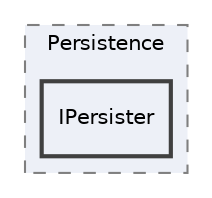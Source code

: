 digraph "Services/Persistence/IPersister"
{
 // LATEX_PDF_SIZE
  edge [fontname="Helvetica",fontsize="10",labelfontname="Helvetica",labelfontsize="10"];
  node [fontname="Helvetica",fontsize="10",shape=record];
  compound=true
  subgraph clusterdir_0b699c2507f45e0ac0ed6a8c78e61bfe {
    graph [ bgcolor="#edf0f7", pencolor="grey50", style="filled,dashed,", label="Persistence", fontname="Helvetica", fontsize="10", URL="dir_0b699c2507f45e0ac0ed6a8c78e61bfe.html"]
  dir_a0d40445d2b833ed97fc9b28a2177ad9 [shape=box, label="IPersister", style="filled,bold,", fillcolor="#edf0f7", color="grey25", URL="dir_a0d40445d2b833ed97fc9b28a2177ad9.html"];
  }
}
